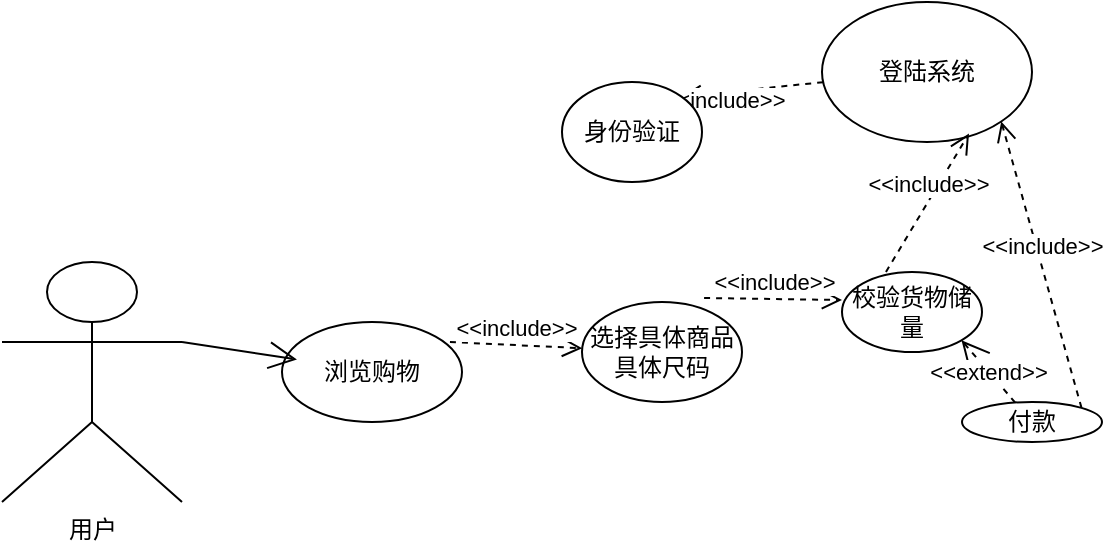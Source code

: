 <mxfile version="16.5.1" type="device"><diagram id="MFy3xQNJ5sFs8V2LK2pw" name="第 1 页"><mxGraphModel dx="1258" dy="741" grid="1" gridSize="10" guides="1" tooltips="1" connect="1" arrows="1" fold="1" page="1" pageScale="1" pageWidth="827" pageHeight="1169" math="0" shadow="0"><root><mxCell id="0"/><mxCell id="1" parent="0"/><mxCell id="VHe84KzeBTY_9wUADy3F-1" value="用户" style="shape=umlActor;verticalLabelPosition=bottom;verticalAlign=top;html=1;outlineConnect=0;" parent="1" vertex="1"><mxGeometry x="40" y="540" width="90" height="120" as="geometry"/></mxCell><mxCell id="VHe84KzeBTY_9wUADy3F-3" value="登陆系统" style="ellipse;whiteSpace=wrap;html=1;" parent="1" vertex="1"><mxGeometry x="450" y="410" width="105" height="70" as="geometry"/></mxCell><mxCell id="VHe84KzeBTY_9wUADy3F-6" value="&amp;lt;&amp;lt;include&amp;gt;&amp;gt;" style="html=1;verticalAlign=bottom;endArrow=open;dashed=1;endSize=8;rounded=0;entryX=1;entryY=0;entryDx=0;entryDy=0;" parent="1" source="VHe84KzeBTY_9wUADy3F-3" target="VHe84KzeBTY_9wUADy3F-7" edge="1"><mxGeometry x="0.428" y="13" relative="1" as="geometry"><mxPoint x="405" y="740" as="sourcePoint"/><mxPoint x="315" y="700" as="targetPoint"/><mxPoint as="offset"/></mxGeometry></mxCell><mxCell id="VHe84KzeBTY_9wUADy3F-7" value="身份验证" style="ellipse;whiteSpace=wrap;html=1;" parent="1" vertex="1"><mxGeometry x="320" y="450" width="70" height="50" as="geometry"/></mxCell><mxCell id="VHe84KzeBTY_9wUADy3F-18" value="&amp;lt;&amp;lt;include&amp;gt;&amp;gt;" style="html=1;verticalAlign=bottom;endArrow=open;dashed=1;endSize=8;rounded=0;entryX=1;entryY=1;entryDx=0;entryDy=0;exitX=1;exitY=0;exitDx=0;exitDy=0;" parent="1" source="VHe84KzeBTY_9wUADy3F-39" target="VHe84KzeBTY_9wUADy3F-3" edge="1"><mxGeometry relative="1" as="geometry"><mxPoint x="650" y="650" as="sourcePoint"/><mxPoint x="534.44" y="986.25" as="targetPoint"/><Array as="points"/></mxGeometry></mxCell><mxCell id="VHe84KzeBTY_9wUADy3F-19" value="&amp;lt;&amp;lt;include&amp;gt;&amp;gt;" style="html=1;verticalAlign=bottom;endArrow=open;dashed=1;endSize=8;rounded=0;exitX=0.763;exitY=-0.04;exitDx=0;exitDy=0;exitPerimeter=0;entryX=0;entryY=0.35;entryDx=0;entryDy=0;entryPerimeter=0;" parent="1" source="VHe84KzeBTY_9wUADy3F-36" target="VHe84KzeBTY_9wUADy3F-37" edge="1"><mxGeometry relative="1" as="geometry"><mxPoint x="985" y="730" as="sourcePoint"/><mxPoint x="899.19" y="682.5" as="targetPoint"/></mxGeometry></mxCell><mxCell id="VHe84KzeBTY_9wUADy3F-20" value="&amp;lt;&amp;lt;include&amp;gt;&amp;gt;" style="html=1;verticalAlign=bottom;endArrow=open;dashed=1;endSize=8;rounded=0;exitX=0.933;exitY=0.2;exitDx=0;exitDy=0;exitPerimeter=0;" parent="1" source="VHe84KzeBTY_9wUADy3F-34" target="VHe84KzeBTY_9wUADy3F-36" edge="1"><mxGeometry relative="1" as="geometry"><mxPoint x="990.81" y="787.5" as="sourcePoint"/><mxPoint x="595" y="930" as="targetPoint"/></mxGeometry></mxCell><mxCell id="VHe84KzeBTY_9wUADy3F-22" value="&amp;lt;&amp;lt;extend&amp;gt;&amp;gt;" style="endArrow=open;endSize=12;dashed=1;html=1;rounded=0;entryX=1;entryY=1;entryDx=0;entryDy=0;" parent="1" source="VHe84KzeBTY_9wUADy3F-39" target="VHe84KzeBTY_9wUADy3F-37" edge="1"><mxGeometry width="160" relative="1" as="geometry"><mxPoint x="745" y="950" as="sourcePoint"/><mxPoint x="835" y="930" as="targetPoint"/></mxGeometry></mxCell><mxCell id="VHe84KzeBTY_9wUADy3F-34" value="浏览购物" style="ellipse;whiteSpace=wrap;html=1;" parent="1" vertex="1"><mxGeometry x="180" y="570" width="90" height="50" as="geometry"/></mxCell><mxCell id="VHe84KzeBTY_9wUADy3F-35" value="" style="endArrow=open;endFill=1;endSize=12;html=1;rounded=0;exitX=1;exitY=0.333;exitDx=0;exitDy=0;exitPerimeter=0;entryX=0.083;entryY=0.375;entryDx=0;entryDy=0;entryPerimeter=0;" parent="1" source="VHe84KzeBTY_9wUADy3F-1" target="VHe84KzeBTY_9wUADy3F-34" edge="1"><mxGeometry width="160" relative="1" as="geometry"><mxPoint x="505" y="1160" as="sourcePoint"/><mxPoint x="665" y="1160" as="targetPoint"/></mxGeometry></mxCell><mxCell id="VHe84KzeBTY_9wUADy3F-36" value="选择具体商品具体尺码" style="ellipse;whiteSpace=wrap;html=1;" parent="1" vertex="1"><mxGeometry x="330" y="560" width="80" height="50" as="geometry"/></mxCell><mxCell id="VHe84KzeBTY_9wUADy3F-37" value="校验货物储量" style="ellipse;whiteSpace=wrap;html=1;" parent="1" vertex="1"><mxGeometry x="460" y="545" width="70" height="40" as="geometry"/></mxCell><mxCell id="VHe84KzeBTY_9wUADy3F-39" value="付款" style="ellipse;whiteSpace=wrap;html=1;" parent="1" vertex="1"><mxGeometry x="520" y="610" width="70" height="20" as="geometry"/></mxCell><mxCell id="VHe84KzeBTY_9wUADy3F-40" value="&amp;lt;&amp;lt;include&amp;gt;&amp;gt;" style="html=1;verticalAlign=bottom;endArrow=open;dashed=1;endSize=8;rounded=0;exitX=0.314;exitY=0;exitDx=0;exitDy=0;exitPerimeter=0;entryX=0.7;entryY=0.94;entryDx=0;entryDy=0;entryPerimeter=0;" parent="1" source="VHe84KzeBTY_9wUADy3F-37" target="VHe84KzeBTY_9wUADy3F-3" edge="1"><mxGeometry relative="1" as="geometry"><mxPoint x="1000.81" y="727.5" as="sourcePoint"/><mxPoint x="915" y="680" as="targetPoint"/></mxGeometry></mxCell></root></mxGraphModel></diagram></mxfile>